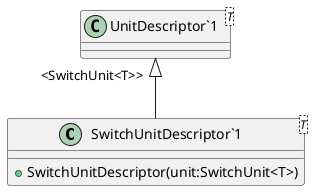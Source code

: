 @startuml
class "SwitchUnitDescriptor`1"<T> {
    + SwitchUnitDescriptor(unit:SwitchUnit<T>)
}
class "UnitDescriptor`1"<T> {
}
"UnitDescriptor`1" "<SwitchUnit<T>>" <|-- "SwitchUnitDescriptor`1"
@enduml
